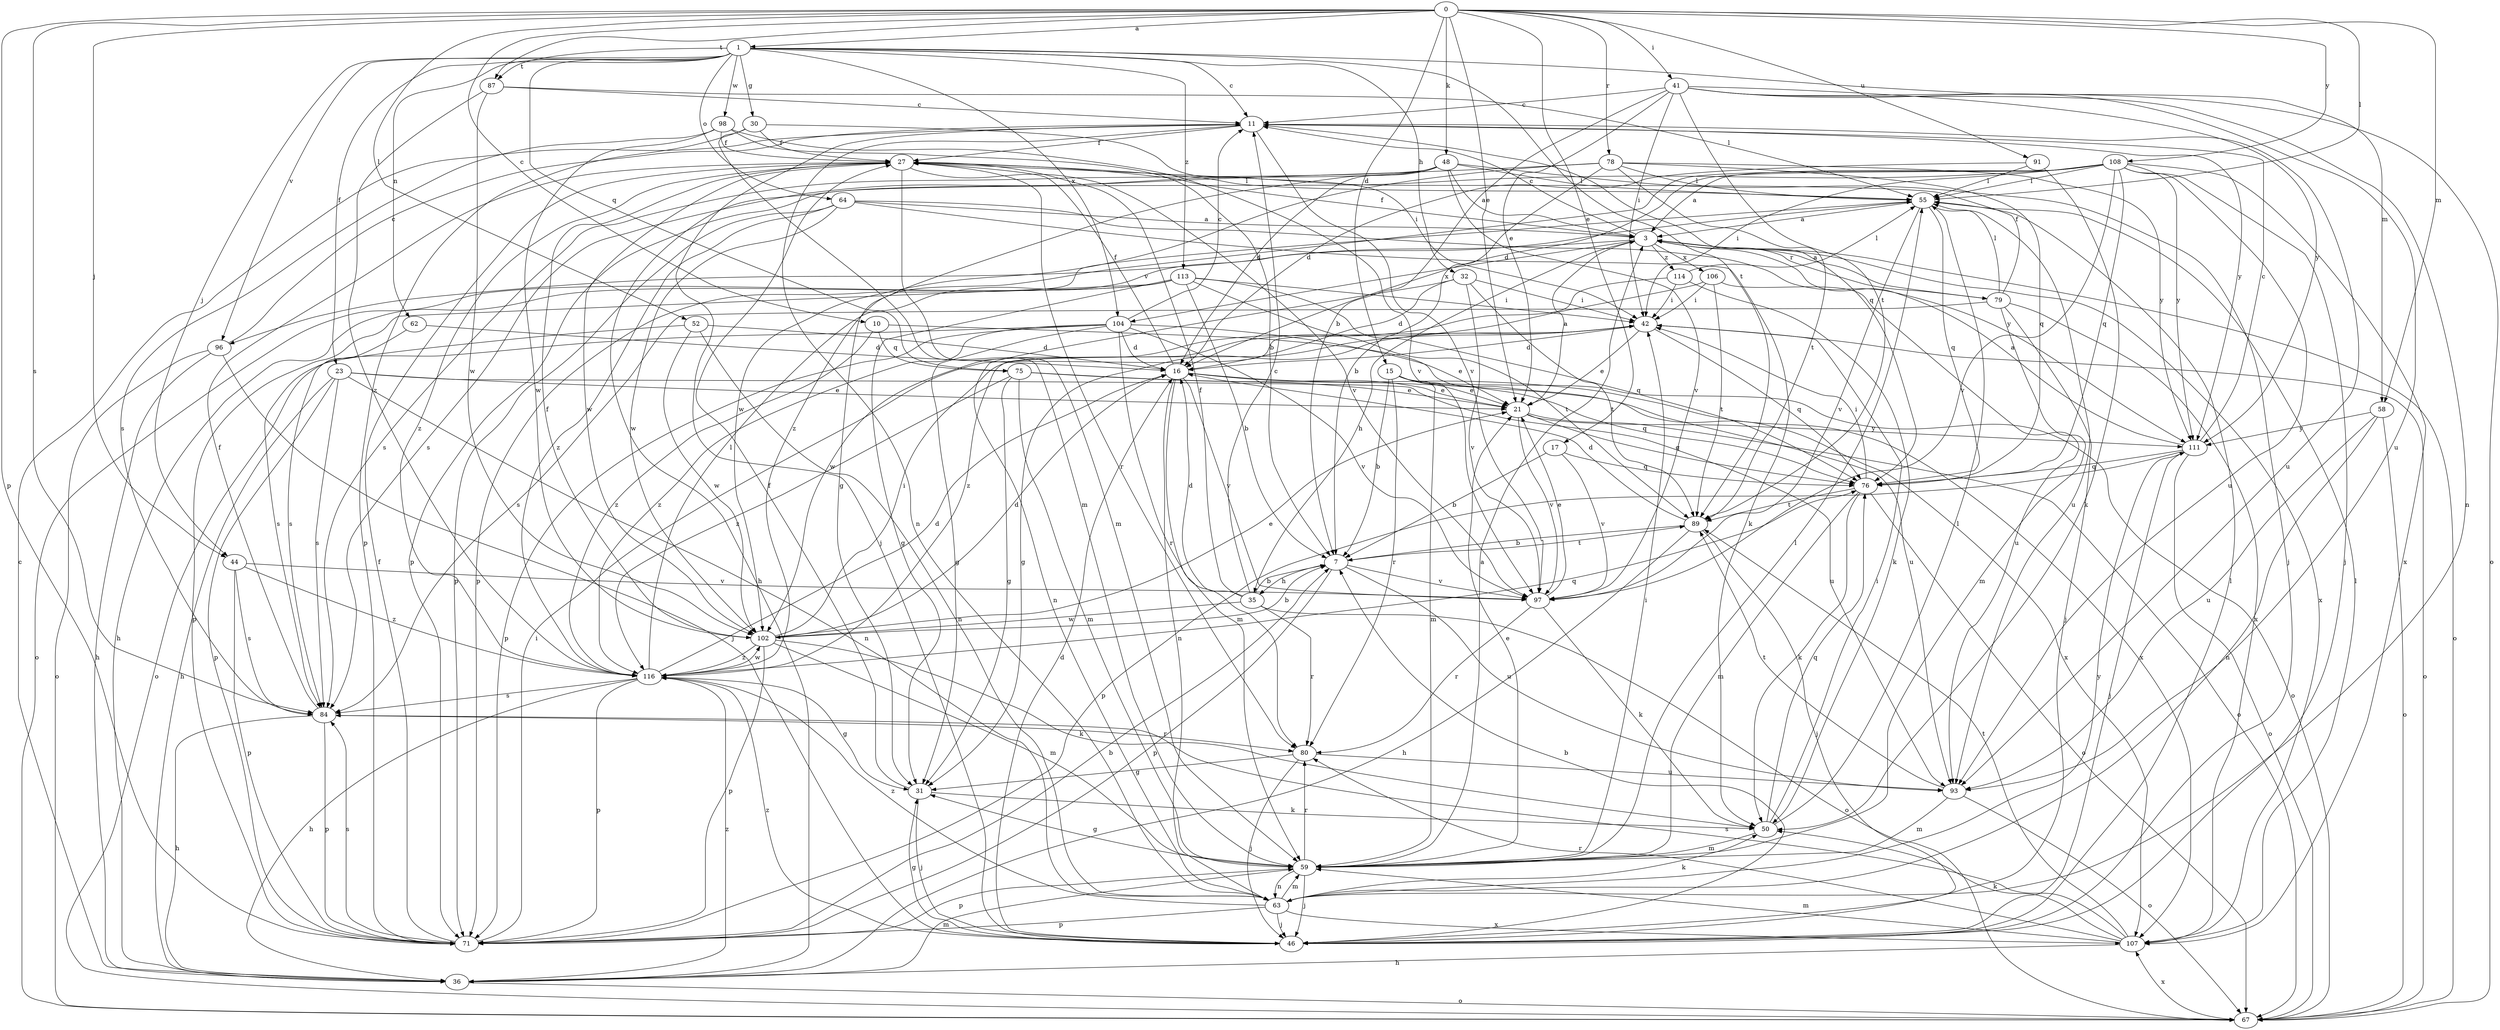 strict digraph  {
0;
1;
3;
7;
10;
11;
15;
16;
17;
21;
23;
27;
30;
31;
32;
35;
36;
41;
42;
44;
46;
48;
50;
52;
55;
58;
59;
62;
63;
64;
67;
71;
75;
76;
78;
79;
80;
84;
87;
89;
91;
93;
96;
97;
98;
102;
104;
106;
107;
108;
111;
113;
114;
116;
0 -> 1  [label=a];
0 -> 10  [label=c];
0 -> 15  [label=d];
0 -> 17  [label=e];
0 -> 21  [label=e];
0 -> 41  [label=i];
0 -> 44  [label=j];
0 -> 48  [label=k];
0 -> 52  [label=l];
0 -> 55  [label=l];
0 -> 58  [label=m];
0 -> 71  [label=p];
0 -> 78  [label=r];
0 -> 84  [label=s];
0 -> 87  [label=t];
0 -> 91  [label=u];
0 -> 108  [label=y];
1 -> 11  [label=c];
1 -> 23  [label=f];
1 -> 30  [label=g];
1 -> 32  [label=h];
1 -> 44  [label=j];
1 -> 58  [label=m];
1 -> 62  [label=n];
1 -> 64  [label=o];
1 -> 75  [label=q];
1 -> 87  [label=t];
1 -> 89  [label=t];
1 -> 96  [label=v];
1 -> 98  [label=w];
1 -> 104  [label=x];
1 -> 113  [label=z];
3 -> 11  [label=c];
3 -> 27  [label=f];
3 -> 35  [label=h];
3 -> 67  [label=o];
3 -> 79  [label=r];
3 -> 96  [label=v];
3 -> 104  [label=x];
3 -> 106  [label=x];
3 -> 107  [label=x];
3 -> 114  [label=z];
7 -> 35  [label=h];
7 -> 71  [label=p];
7 -> 89  [label=t];
7 -> 93  [label=u];
7 -> 97  [label=v];
10 -> 75  [label=q];
10 -> 93  [label=u];
10 -> 116  [label=z];
11 -> 27  [label=f];
11 -> 46  [label=j];
11 -> 63  [label=n];
11 -> 76  [label=q];
11 -> 93  [label=u];
11 -> 97  [label=v];
11 -> 111  [label=y];
15 -> 7  [label=b];
15 -> 21  [label=e];
15 -> 59  [label=m];
15 -> 67  [label=o];
15 -> 76  [label=q];
15 -> 80  [label=r];
16 -> 21  [label=e];
16 -> 27  [label=f];
16 -> 59  [label=m];
16 -> 63  [label=n];
16 -> 97  [label=v];
16 -> 107  [label=x];
17 -> 7  [label=b];
17 -> 76  [label=q];
17 -> 97  [label=v];
21 -> 3  [label=a];
21 -> 67  [label=o];
21 -> 76  [label=q];
21 -> 97  [label=v];
21 -> 111  [label=y];
23 -> 21  [label=e];
23 -> 36  [label=h];
23 -> 63  [label=n];
23 -> 71  [label=p];
23 -> 84  [label=s];
23 -> 93  [label=u];
27 -> 55  [label=l];
27 -> 59  [label=m];
27 -> 80  [label=r];
27 -> 97  [label=v];
27 -> 102  [label=w];
27 -> 116  [label=z];
30 -> 27  [label=f];
30 -> 42  [label=i];
30 -> 59  [label=m];
30 -> 71  [label=p];
31 -> 27  [label=f];
31 -> 46  [label=j];
31 -> 50  [label=k];
32 -> 16  [label=d];
32 -> 42  [label=i];
32 -> 63  [label=n];
32 -> 89  [label=t];
32 -> 97  [label=v];
35 -> 7  [label=b];
35 -> 11  [label=c];
35 -> 16  [label=d];
35 -> 27  [label=f];
35 -> 67  [label=o];
35 -> 80  [label=r];
35 -> 102  [label=w];
36 -> 11  [label=c];
36 -> 59  [label=m];
36 -> 67  [label=o];
36 -> 116  [label=z];
41 -> 7  [label=b];
41 -> 11  [label=c];
41 -> 21  [label=e];
41 -> 42  [label=i];
41 -> 63  [label=n];
41 -> 67  [label=o];
41 -> 89  [label=t];
41 -> 93  [label=u];
41 -> 111  [label=y];
42 -> 16  [label=d];
42 -> 21  [label=e];
42 -> 31  [label=g];
42 -> 67  [label=o];
42 -> 76  [label=q];
44 -> 71  [label=p];
44 -> 84  [label=s];
44 -> 97  [label=v];
44 -> 116  [label=z];
46 -> 7  [label=b];
46 -> 16  [label=d];
46 -> 31  [label=g];
46 -> 55  [label=l];
46 -> 116  [label=z];
48 -> 3  [label=a];
48 -> 16  [label=d];
48 -> 31  [label=g];
48 -> 36  [label=h];
48 -> 46  [label=j];
48 -> 55  [label=l];
48 -> 84  [label=s];
48 -> 97  [label=v];
50 -> 42  [label=i];
50 -> 55  [label=l];
50 -> 59  [label=m];
50 -> 76  [label=q];
52 -> 16  [label=d];
52 -> 63  [label=n];
52 -> 84  [label=s];
52 -> 102  [label=w];
55 -> 3  [label=a];
55 -> 71  [label=p];
55 -> 76  [label=q];
55 -> 93  [label=u];
55 -> 97  [label=v];
58 -> 63  [label=n];
58 -> 67  [label=o];
58 -> 93  [label=u];
58 -> 111  [label=y];
59 -> 3  [label=a];
59 -> 21  [label=e];
59 -> 31  [label=g];
59 -> 42  [label=i];
59 -> 46  [label=j];
59 -> 55  [label=l];
59 -> 63  [label=n];
59 -> 71  [label=p];
59 -> 80  [label=r];
62 -> 16  [label=d];
62 -> 84  [label=s];
63 -> 46  [label=j];
63 -> 50  [label=k];
63 -> 59  [label=m];
63 -> 71  [label=p];
63 -> 107  [label=x];
63 -> 111  [label=y];
63 -> 116  [label=z];
64 -> 3  [label=a];
64 -> 50  [label=k];
64 -> 71  [label=p];
64 -> 102  [label=w];
64 -> 111  [label=y];
64 -> 116  [label=z];
67 -> 107  [label=x];
71 -> 7  [label=b];
71 -> 27  [label=f];
71 -> 42  [label=i];
71 -> 84  [label=s];
75 -> 21  [label=e];
75 -> 31  [label=g];
75 -> 59  [label=m];
75 -> 107  [label=x];
75 -> 116  [label=z];
76 -> 42  [label=i];
76 -> 50  [label=k];
76 -> 59  [label=m];
76 -> 67  [label=o];
76 -> 89  [label=t];
78 -> 7  [label=b];
78 -> 55  [label=l];
78 -> 76  [label=q];
78 -> 84  [label=s];
78 -> 89  [label=t];
78 -> 102  [label=w];
78 -> 111  [label=y];
79 -> 3  [label=a];
79 -> 27  [label=f];
79 -> 46  [label=j];
79 -> 55  [label=l];
79 -> 59  [label=m];
79 -> 84  [label=s];
79 -> 107  [label=x];
80 -> 31  [label=g];
80 -> 46  [label=j];
80 -> 93  [label=u];
84 -> 27  [label=f];
84 -> 36  [label=h];
84 -> 71  [label=p];
84 -> 80  [label=r];
87 -> 11  [label=c];
87 -> 55  [label=l];
87 -> 102  [label=w];
87 -> 116  [label=z];
89 -> 7  [label=b];
89 -> 16  [label=d];
89 -> 36  [label=h];
89 -> 46  [label=j];
91 -> 16  [label=d];
91 -> 50  [label=k];
91 -> 55  [label=l];
93 -> 59  [label=m];
93 -> 67  [label=o];
93 -> 89  [label=t];
96 -> 11  [label=c];
96 -> 36  [label=h];
96 -> 46  [label=j];
96 -> 67  [label=o];
97 -> 21  [label=e];
97 -> 50  [label=k];
97 -> 80  [label=r];
98 -> 7  [label=b];
98 -> 27  [label=f];
98 -> 84  [label=s];
98 -> 97  [label=v];
98 -> 102  [label=w];
102 -> 7  [label=b];
102 -> 16  [label=d];
102 -> 21  [label=e];
102 -> 27  [label=f];
102 -> 42  [label=i];
102 -> 50  [label=k];
102 -> 59  [label=m];
102 -> 71  [label=p];
102 -> 116  [label=z];
104 -> 11  [label=c];
104 -> 16  [label=d];
104 -> 21  [label=e];
104 -> 31  [label=g];
104 -> 67  [label=o];
104 -> 71  [label=p];
104 -> 80  [label=r];
104 -> 97  [label=v];
104 -> 116  [label=z];
106 -> 42  [label=i];
106 -> 89  [label=t];
106 -> 93  [label=u];
106 -> 116  [label=z];
107 -> 36  [label=h];
107 -> 50  [label=k];
107 -> 55  [label=l];
107 -> 59  [label=m];
107 -> 80  [label=r];
107 -> 84  [label=s];
107 -> 89  [label=t];
108 -> 3  [label=a];
108 -> 16  [label=d];
108 -> 42  [label=i];
108 -> 46  [label=j];
108 -> 55  [label=l];
108 -> 71  [label=p];
108 -> 76  [label=q];
108 -> 93  [label=u];
108 -> 97  [label=v];
108 -> 107  [label=x];
108 -> 111  [label=y];
108 -> 116  [label=z];
111 -> 3  [label=a];
111 -> 11  [label=c];
111 -> 46  [label=j];
111 -> 67  [label=o];
111 -> 71  [label=p];
111 -> 76  [label=q];
113 -> 7  [label=b];
113 -> 31  [label=g];
113 -> 36  [label=h];
113 -> 42  [label=i];
113 -> 67  [label=o];
113 -> 71  [label=p];
113 -> 76  [label=q];
113 -> 89  [label=t];
114 -> 42  [label=i];
114 -> 50  [label=k];
114 -> 55  [label=l];
114 -> 102  [label=w];
116 -> 16  [label=d];
116 -> 31  [label=g];
116 -> 36  [label=h];
116 -> 55  [label=l];
116 -> 71  [label=p];
116 -> 76  [label=q];
116 -> 84  [label=s];
116 -> 102  [label=w];
}
